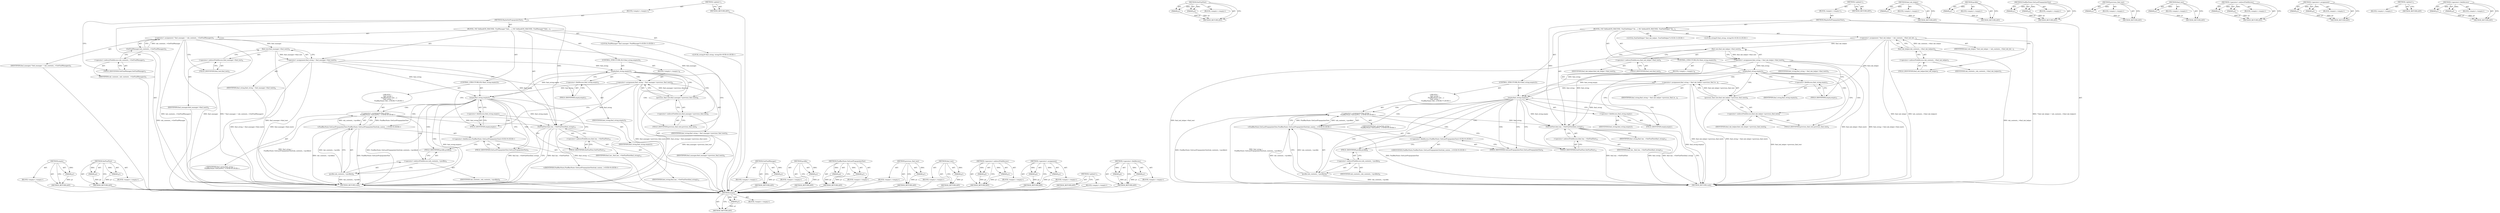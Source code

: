 digraph "&lt;operator&gt;.fieldAccess" {
vulnerable_94 [label=<(METHOD,empty)>];
vulnerable_95 [label=<(PARAM,p1)>];
vulnerable_96 [label=<(BLOCK,&lt;empty&gt;,&lt;empty&gt;)>];
vulnerable_97 [label=<(METHOD_RETURN,ANY)>];
vulnerable_116 [label=<(METHOD,SetFindText)>];
vulnerable_117 [label=<(PARAM,p1)>];
vulnerable_118 [label=<(PARAM,p2)>];
vulnerable_119 [label=<(BLOCK,&lt;empty&gt;,&lt;empty&gt;)>];
vulnerable_120 [label=<(METHOD_RETURN,ANY)>];
vulnerable_6 [label=<(METHOD,&lt;global&gt;)<SUB>1</SUB>>];
vulnerable_7 [label=<(BLOCK,&lt;empty&gt;,&lt;empty&gt;)<SUB>1</SUB>>];
vulnerable_8 [label=<(METHOD,MaybeSetPrepopulateText)<SUB>1</SUB>>];
vulnerable_9 [label=<(BLOCK,{
 #if !defined(OS_MACOSX)
  FindManager* find_...,{
 #if !defined(OS_MACOSX)
  FindManager* find_...)<SUB>1</SUB>>];
vulnerable_10 [label="<(LOCAL,FindManager* find_manager: FindManager*)<SUB>3</SUB>>"];
vulnerable_11 [label=<(&lt;operator&gt;.assignment,* find_manager = tab_contents_-&gt;GetFindManager())<SUB>3</SUB>>];
vulnerable_12 [label=<(IDENTIFIER,find_manager,* find_manager = tab_contents_-&gt;GetFindManager())<SUB>3</SUB>>];
vulnerable_13 [label=<(GetFindManager,tab_contents_-&gt;GetFindManager())<SUB>3</SUB>>];
vulnerable_14 [label=<(&lt;operator&gt;.indirectFieldAccess,tab_contents_-&gt;GetFindManager)<SUB>3</SUB>>];
vulnerable_15 [label=<(IDENTIFIER,tab_contents_,tab_contents_-&gt;GetFindManager())<SUB>3</SUB>>];
vulnerable_16 [label=<(FIELD_IDENTIFIER,GetFindManager,GetFindManager)<SUB>3</SUB>>];
vulnerable_17 [label="<(LOCAL,string16 find_string: string16)<SUB>4</SUB>>"];
vulnerable_18 [label=<(&lt;operator&gt;.assignment,find_string = find_manager-&gt;find_text())<SUB>4</SUB>>];
vulnerable_19 [label=<(IDENTIFIER,find_string,find_string = find_manager-&gt;find_text())<SUB>4</SUB>>];
vulnerable_20 [label=<(find_text,find_manager-&gt;find_text())<SUB>4</SUB>>];
vulnerable_21 [label=<(&lt;operator&gt;.indirectFieldAccess,find_manager-&gt;find_text)<SUB>4</SUB>>];
vulnerable_22 [label=<(IDENTIFIER,find_manager,find_manager-&gt;find_text())<SUB>4</SUB>>];
vulnerable_23 [label=<(FIELD_IDENTIFIER,find_text,find_text)<SUB>4</SUB>>];
vulnerable_24 [label=<(CONTROL_STRUCTURE,IF,if (find_string.empty()))<SUB>5</SUB>>];
vulnerable_25 [label=<(empty,find_string.empty())<SUB>5</SUB>>];
vulnerable_26 [label=<(&lt;operator&gt;.fieldAccess,find_string.empty)<SUB>5</SUB>>];
vulnerable_27 [label=<(IDENTIFIER,find_string,find_string.empty())<SUB>5</SUB>>];
vulnerable_28 [label=<(FIELD_IDENTIFIER,empty,empty)<SUB>5</SUB>>];
vulnerable_29 [label=<(BLOCK,&lt;empty&gt;,&lt;empty&gt;)<SUB>6</SUB>>];
vulnerable_30 [label=<(&lt;operator&gt;.assignment,find_string = find_manager-&gt;previous_find_text())<SUB>6</SUB>>];
vulnerable_31 [label=<(IDENTIFIER,find_string,find_string = find_manager-&gt;previous_find_text())<SUB>6</SUB>>];
vulnerable_32 [label=<(previous_find_text,find_manager-&gt;previous_find_text())<SUB>6</SUB>>];
vulnerable_33 [label=<(&lt;operator&gt;.indirectFieldAccess,find_manager-&gt;previous_find_text)<SUB>6</SUB>>];
vulnerable_34 [label=<(IDENTIFIER,find_manager,find_manager-&gt;previous_find_text())<SUB>6</SUB>>];
vulnerable_35 [label=<(FIELD_IDENTIFIER,previous_find_text,previous_find_text)<SUB>6</SUB>>];
vulnerable_36 [label=<(CONTROL_STRUCTURE,IF,if (find_string.empty()))<SUB>7</SUB>>];
vulnerable_37 [label=<(empty,find_string.empty())<SUB>7</SUB>>];
vulnerable_38 [label=<(&lt;operator&gt;.fieldAccess,find_string.empty)<SUB>7</SUB>>];
vulnerable_39 [label=<(IDENTIFIER,find_string,find_string.empty())<SUB>7</SUB>>];
vulnerable_40 [label=<(FIELD_IDENTIFIER,empty,empty)<SUB>7</SUB>>];
vulnerable_41 [label="<(BLOCK,{
     find_string =
         FindBarState::Get...,{
     find_string =
         FindBarState::Get...)<SUB>7</SUB>>"];
vulnerable_42 [label="<(&lt;operator&gt;.assignment,find_string =
         FindBarState::GetLastPre...)<SUB>8</SUB>>"];
vulnerable_43 [label="<(IDENTIFIER,find_string,find_string =
         FindBarState::GetLastPre...)<SUB>8</SUB>>"];
vulnerable_44 [label="<(FindBarState.GetLastPrepopulateText,FindBarState::GetLastPrepopulateText(tab_conten...)<SUB>9</SUB>>"];
vulnerable_45 [label="<(&lt;operator&gt;.fieldAccess,FindBarState::GetLastPrepopulateText)<SUB>9</SUB>>"];
vulnerable_46 [label="<(IDENTIFIER,FindBarState,FindBarState::GetLastPrepopulateText(tab_conten...)<SUB>9</SUB>>"];
vulnerable_47 [label=<(FIELD_IDENTIFIER,GetLastPrepopulateText,GetLastPrepopulateText)<SUB>9</SUB>>];
vulnerable_48 [label=<(profile,tab_contents_-&gt;profile())<SUB>9</SUB>>];
vulnerable_49 [label=<(&lt;operator&gt;.indirectFieldAccess,tab_contents_-&gt;profile)<SUB>9</SUB>>];
vulnerable_50 [label=<(IDENTIFIER,tab_contents_,tab_contents_-&gt;profile())<SUB>9</SUB>>];
vulnerable_51 [label=<(FIELD_IDENTIFIER,profile,profile)<SUB>9</SUB>>];
vulnerable_52 [label=<(SetFindText,find_bar_-&gt;SetFindText(find_string))<SUB>12</SUB>>];
vulnerable_53 [label=<(&lt;operator&gt;.indirectFieldAccess,find_bar_-&gt;SetFindText)<SUB>12</SUB>>];
vulnerable_54 [label=<(IDENTIFIER,find_bar_,find_bar_-&gt;SetFindText(find_string))<SUB>12</SUB>>];
vulnerable_55 [label=<(FIELD_IDENTIFIER,SetFindText,SetFindText)<SUB>12</SUB>>];
vulnerable_56 [label=<(IDENTIFIER,find_string,find_bar_-&gt;SetFindText(find_string))<SUB>12</SUB>>];
vulnerable_57 [label=<(METHOD_RETURN,void)<SUB>1</SUB>>];
vulnerable_59 [label=<(METHOD_RETURN,ANY)<SUB>1</SUB>>];
vulnerable_81 [label=<(METHOD,GetFindManager)>];
vulnerable_82 [label=<(PARAM,p1)>];
vulnerable_83 [label=<(BLOCK,&lt;empty&gt;,&lt;empty&gt;)>];
vulnerable_84 [label=<(METHOD_RETURN,ANY)>];
vulnerable_112 [label=<(METHOD,profile)>];
vulnerable_113 [label=<(PARAM,p1)>];
vulnerable_114 [label=<(BLOCK,&lt;empty&gt;,&lt;empty&gt;)>];
vulnerable_115 [label=<(METHOD_RETURN,ANY)>];
vulnerable_107 [label=<(METHOD,FindBarState.GetLastPrepopulateText)>];
vulnerable_108 [label=<(PARAM,p1)>];
vulnerable_109 [label=<(PARAM,p2)>];
vulnerable_110 [label=<(BLOCK,&lt;empty&gt;,&lt;empty&gt;)>];
vulnerable_111 [label=<(METHOD_RETURN,ANY)>];
vulnerable_103 [label=<(METHOD,previous_find_text)>];
vulnerable_104 [label=<(PARAM,p1)>];
vulnerable_105 [label=<(BLOCK,&lt;empty&gt;,&lt;empty&gt;)>];
vulnerable_106 [label=<(METHOD_RETURN,ANY)>];
vulnerable_90 [label=<(METHOD,find_text)>];
vulnerable_91 [label=<(PARAM,p1)>];
vulnerable_92 [label=<(BLOCK,&lt;empty&gt;,&lt;empty&gt;)>];
vulnerable_93 [label=<(METHOD_RETURN,ANY)>];
vulnerable_85 [label=<(METHOD,&lt;operator&gt;.indirectFieldAccess)>];
vulnerable_86 [label=<(PARAM,p1)>];
vulnerable_87 [label=<(PARAM,p2)>];
vulnerable_88 [label=<(BLOCK,&lt;empty&gt;,&lt;empty&gt;)>];
vulnerable_89 [label=<(METHOD_RETURN,ANY)>];
vulnerable_76 [label=<(METHOD,&lt;operator&gt;.assignment)>];
vulnerable_77 [label=<(PARAM,p1)>];
vulnerable_78 [label=<(PARAM,p2)>];
vulnerable_79 [label=<(BLOCK,&lt;empty&gt;,&lt;empty&gt;)>];
vulnerable_80 [label=<(METHOD_RETURN,ANY)>];
vulnerable_70 [label=<(METHOD,&lt;global&gt;)<SUB>1</SUB>>];
vulnerable_71 [label=<(BLOCK,&lt;empty&gt;,&lt;empty&gt;)>];
vulnerable_72 [label=<(METHOD_RETURN,ANY)>];
vulnerable_98 [label=<(METHOD,&lt;operator&gt;.fieldAccess)>];
vulnerable_99 [label=<(PARAM,p1)>];
vulnerable_100 [label=<(PARAM,p2)>];
vulnerable_101 [label=<(BLOCK,&lt;empty&gt;,&lt;empty&gt;)>];
vulnerable_102 [label=<(METHOD_RETURN,ANY)>];
fixed_94 [label=<(METHOD,empty)>];
fixed_95 [label=<(PARAM,p1)>];
fixed_96 [label=<(BLOCK,&lt;empty&gt;,&lt;empty&gt;)>];
fixed_97 [label=<(METHOD_RETURN,ANY)>];
fixed_116 [label=<(METHOD,SetFindText)>];
fixed_117 [label=<(PARAM,p1)>];
fixed_118 [label=<(PARAM,p2)>];
fixed_119 [label=<(BLOCK,&lt;empty&gt;,&lt;empty&gt;)>];
fixed_120 [label=<(METHOD_RETURN,ANY)>];
fixed_6 [label=<(METHOD,&lt;global&gt;)<SUB>1</SUB>>];
fixed_7 [label=<(BLOCK,&lt;empty&gt;,&lt;empty&gt;)<SUB>1</SUB>>];
fixed_8 [label=<(METHOD,MaybeSetPrepopulateText)<SUB>1</SUB>>];
fixed_9 [label=<(BLOCK,{
 #if !defined(OS_MACOSX)
  FindTabHelper* fin...,{
 #if !defined(OS_MACOSX)
  FindTabHelper* fin...)<SUB>1</SUB>>];
fixed_10 [label="<(LOCAL,FindTabHelper* find_tab_helper: FindTabHelper*)<SUB>3</SUB>>"];
fixed_11 [label=<(&lt;operator&gt;.assignment,* find_tab_helper = tab_contents_-&gt;find_tab_hel...)<SUB>3</SUB>>];
fixed_12 [label=<(IDENTIFIER,find_tab_helper,* find_tab_helper = tab_contents_-&gt;find_tab_hel...)<SUB>3</SUB>>];
fixed_13 [label=<(find_tab_helper,tab_contents_-&gt;find_tab_helper())<SUB>3</SUB>>];
fixed_14 [label=<(&lt;operator&gt;.indirectFieldAccess,tab_contents_-&gt;find_tab_helper)<SUB>3</SUB>>];
fixed_15 [label=<(IDENTIFIER,tab_contents_,tab_contents_-&gt;find_tab_helper())<SUB>3</SUB>>];
fixed_16 [label=<(FIELD_IDENTIFIER,find_tab_helper,find_tab_helper)<SUB>3</SUB>>];
fixed_17 [label="<(LOCAL,string16 find_string: string16)<SUB>4</SUB>>"];
fixed_18 [label=<(&lt;operator&gt;.assignment,find_string = find_tab_helper-&gt;find_text())<SUB>4</SUB>>];
fixed_19 [label=<(IDENTIFIER,find_string,find_string = find_tab_helper-&gt;find_text())<SUB>4</SUB>>];
fixed_20 [label=<(find_text,find_tab_helper-&gt;find_text())<SUB>4</SUB>>];
fixed_21 [label=<(&lt;operator&gt;.indirectFieldAccess,find_tab_helper-&gt;find_text)<SUB>4</SUB>>];
fixed_22 [label=<(IDENTIFIER,find_tab_helper,find_tab_helper-&gt;find_text())<SUB>4</SUB>>];
fixed_23 [label=<(FIELD_IDENTIFIER,find_text,find_text)<SUB>4</SUB>>];
fixed_24 [label=<(CONTROL_STRUCTURE,IF,if (find_string.empty()))<SUB>5</SUB>>];
fixed_25 [label=<(empty,find_string.empty())<SUB>5</SUB>>];
fixed_26 [label=<(&lt;operator&gt;.fieldAccess,find_string.empty)<SUB>5</SUB>>];
fixed_27 [label=<(IDENTIFIER,find_string,find_string.empty())<SUB>5</SUB>>];
fixed_28 [label=<(FIELD_IDENTIFIER,empty,empty)<SUB>5</SUB>>];
fixed_29 [label=<(BLOCK,&lt;empty&gt;,&lt;empty&gt;)<SUB>6</SUB>>];
fixed_30 [label=<(&lt;operator&gt;.assignment,find_string = find_tab_helper-&gt;previous_find_te...)<SUB>6</SUB>>];
fixed_31 [label=<(IDENTIFIER,find_string,find_string = find_tab_helper-&gt;previous_find_te...)<SUB>6</SUB>>];
fixed_32 [label=<(previous_find_text,find_tab_helper-&gt;previous_find_text())<SUB>6</SUB>>];
fixed_33 [label=<(&lt;operator&gt;.indirectFieldAccess,find_tab_helper-&gt;previous_find_text)<SUB>6</SUB>>];
fixed_34 [label=<(IDENTIFIER,find_tab_helper,find_tab_helper-&gt;previous_find_text())<SUB>6</SUB>>];
fixed_35 [label=<(FIELD_IDENTIFIER,previous_find_text,previous_find_text)<SUB>6</SUB>>];
fixed_36 [label=<(CONTROL_STRUCTURE,IF,if (find_string.empty()))<SUB>7</SUB>>];
fixed_37 [label=<(empty,find_string.empty())<SUB>7</SUB>>];
fixed_38 [label=<(&lt;operator&gt;.fieldAccess,find_string.empty)<SUB>7</SUB>>];
fixed_39 [label=<(IDENTIFIER,find_string,find_string.empty())<SUB>7</SUB>>];
fixed_40 [label=<(FIELD_IDENTIFIER,empty,empty)<SUB>7</SUB>>];
fixed_41 [label="<(BLOCK,{
     find_string =
         FindBarState::Get...,{
     find_string =
         FindBarState::Get...)<SUB>7</SUB>>"];
fixed_42 [label="<(&lt;operator&gt;.assignment,find_string =
         FindBarState::GetLastPre...)<SUB>8</SUB>>"];
fixed_43 [label="<(IDENTIFIER,find_string,find_string =
         FindBarState::GetLastPre...)<SUB>8</SUB>>"];
fixed_44 [label="<(FindBarState.GetLastPrepopulateText,FindBarState::GetLastPrepopulateText(tab_conten...)<SUB>9</SUB>>"];
fixed_45 [label="<(&lt;operator&gt;.fieldAccess,FindBarState::GetLastPrepopulateText)<SUB>9</SUB>>"];
fixed_46 [label="<(IDENTIFIER,FindBarState,FindBarState::GetLastPrepopulateText(tab_conten...)<SUB>9</SUB>>"];
fixed_47 [label=<(FIELD_IDENTIFIER,GetLastPrepopulateText,GetLastPrepopulateText)<SUB>9</SUB>>];
fixed_48 [label=<(profile,tab_contents_-&gt;profile())<SUB>9</SUB>>];
fixed_49 [label=<(&lt;operator&gt;.indirectFieldAccess,tab_contents_-&gt;profile)<SUB>9</SUB>>];
fixed_50 [label=<(IDENTIFIER,tab_contents_,tab_contents_-&gt;profile())<SUB>9</SUB>>];
fixed_51 [label=<(FIELD_IDENTIFIER,profile,profile)<SUB>9</SUB>>];
fixed_52 [label=<(SetFindText,find_bar_-&gt;SetFindText(find_string))<SUB>12</SUB>>];
fixed_53 [label=<(&lt;operator&gt;.indirectFieldAccess,find_bar_-&gt;SetFindText)<SUB>12</SUB>>];
fixed_54 [label=<(IDENTIFIER,find_bar_,find_bar_-&gt;SetFindText(find_string))<SUB>12</SUB>>];
fixed_55 [label=<(FIELD_IDENTIFIER,SetFindText,SetFindText)<SUB>12</SUB>>];
fixed_56 [label=<(IDENTIFIER,find_string,find_bar_-&gt;SetFindText(find_string))<SUB>12</SUB>>];
fixed_57 [label=<(METHOD_RETURN,void)<SUB>1</SUB>>];
fixed_59 [label=<(METHOD_RETURN,ANY)<SUB>1</SUB>>];
fixed_81 [label=<(METHOD,find_tab_helper)>];
fixed_82 [label=<(PARAM,p1)>];
fixed_83 [label=<(BLOCK,&lt;empty&gt;,&lt;empty&gt;)>];
fixed_84 [label=<(METHOD_RETURN,ANY)>];
fixed_112 [label=<(METHOD,profile)>];
fixed_113 [label=<(PARAM,p1)>];
fixed_114 [label=<(BLOCK,&lt;empty&gt;,&lt;empty&gt;)>];
fixed_115 [label=<(METHOD_RETURN,ANY)>];
fixed_107 [label=<(METHOD,FindBarState.GetLastPrepopulateText)>];
fixed_108 [label=<(PARAM,p1)>];
fixed_109 [label=<(PARAM,p2)>];
fixed_110 [label=<(BLOCK,&lt;empty&gt;,&lt;empty&gt;)>];
fixed_111 [label=<(METHOD_RETURN,ANY)>];
fixed_103 [label=<(METHOD,previous_find_text)>];
fixed_104 [label=<(PARAM,p1)>];
fixed_105 [label=<(BLOCK,&lt;empty&gt;,&lt;empty&gt;)>];
fixed_106 [label=<(METHOD_RETURN,ANY)>];
fixed_90 [label=<(METHOD,find_text)>];
fixed_91 [label=<(PARAM,p1)>];
fixed_92 [label=<(BLOCK,&lt;empty&gt;,&lt;empty&gt;)>];
fixed_93 [label=<(METHOD_RETURN,ANY)>];
fixed_85 [label=<(METHOD,&lt;operator&gt;.indirectFieldAccess)>];
fixed_86 [label=<(PARAM,p1)>];
fixed_87 [label=<(PARAM,p2)>];
fixed_88 [label=<(BLOCK,&lt;empty&gt;,&lt;empty&gt;)>];
fixed_89 [label=<(METHOD_RETURN,ANY)>];
fixed_76 [label=<(METHOD,&lt;operator&gt;.assignment)>];
fixed_77 [label=<(PARAM,p1)>];
fixed_78 [label=<(PARAM,p2)>];
fixed_79 [label=<(BLOCK,&lt;empty&gt;,&lt;empty&gt;)>];
fixed_80 [label=<(METHOD_RETURN,ANY)>];
fixed_70 [label=<(METHOD,&lt;global&gt;)<SUB>1</SUB>>];
fixed_71 [label=<(BLOCK,&lt;empty&gt;,&lt;empty&gt;)>];
fixed_72 [label=<(METHOD_RETURN,ANY)>];
fixed_98 [label=<(METHOD,&lt;operator&gt;.fieldAccess)>];
fixed_99 [label=<(PARAM,p1)>];
fixed_100 [label=<(PARAM,p2)>];
fixed_101 [label=<(BLOCK,&lt;empty&gt;,&lt;empty&gt;)>];
fixed_102 [label=<(METHOD_RETURN,ANY)>];
vulnerable_94 -> vulnerable_95  [key=0, label="AST: "];
vulnerable_94 -> vulnerable_95  [key=1, label="DDG: "];
vulnerable_94 -> vulnerable_96  [key=0, label="AST: "];
vulnerable_94 -> vulnerable_97  [key=0, label="AST: "];
vulnerable_94 -> vulnerable_97  [key=1, label="CFG: "];
vulnerable_95 -> vulnerable_97  [key=0, label="DDG: p1"];
vulnerable_96 -> fixed_94  [key=0];
vulnerable_97 -> fixed_94  [key=0];
vulnerable_116 -> vulnerable_117  [key=0, label="AST: "];
vulnerable_116 -> vulnerable_117  [key=1, label="DDG: "];
vulnerable_116 -> vulnerable_119  [key=0, label="AST: "];
vulnerable_116 -> vulnerable_118  [key=0, label="AST: "];
vulnerable_116 -> vulnerable_118  [key=1, label="DDG: "];
vulnerable_116 -> vulnerable_120  [key=0, label="AST: "];
vulnerable_116 -> vulnerable_120  [key=1, label="CFG: "];
vulnerable_117 -> vulnerable_120  [key=0, label="DDG: p1"];
vulnerable_118 -> vulnerable_120  [key=0, label="DDG: p2"];
vulnerable_119 -> fixed_94  [key=0];
vulnerable_120 -> fixed_94  [key=0];
vulnerable_6 -> vulnerable_7  [key=0, label="AST: "];
vulnerable_6 -> vulnerable_59  [key=0, label="AST: "];
vulnerable_6 -> vulnerable_59  [key=1, label="CFG: "];
vulnerable_7 -> vulnerable_8  [key=0, label="AST: "];
vulnerable_8 -> vulnerable_9  [key=0, label="AST: "];
vulnerable_8 -> vulnerable_57  [key=0, label="AST: "];
vulnerable_8 -> vulnerable_16  [key=0, label="CFG: "];
vulnerable_8 -> vulnerable_52  [key=0, label="DDG: "];
vulnerable_9 -> vulnerable_10  [key=0, label="AST: "];
vulnerable_9 -> vulnerable_11  [key=0, label="AST: "];
vulnerable_9 -> vulnerable_17  [key=0, label="AST: "];
vulnerable_9 -> vulnerable_18  [key=0, label="AST: "];
vulnerable_9 -> vulnerable_24  [key=0, label="AST: "];
vulnerable_9 -> vulnerable_36  [key=0, label="AST: "];
vulnerable_9 -> vulnerable_52  [key=0, label="AST: "];
vulnerable_10 -> fixed_94  [key=0];
vulnerable_11 -> vulnerable_12  [key=0, label="AST: "];
vulnerable_11 -> vulnerable_13  [key=0, label="AST: "];
vulnerable_11 -> vulnerable_23  [key=0, label="CFG: "];
vulnerable_11 -> vulnerable_57  [key=0, label="DDG: find_manager"];
vulnerable_11 -> vulnerable_57  [key=1, label="DDG: tab_contents_-&gt;GetFindManager()"];
vulnerable_11 -> vulnerable_57  [key=2, label="DDG: * find_manager = tab_contents_-&gt;GetFindManager()"];
vulnerable_11 -> vulnerable_20  [key=0, label="DDG: find_manager"];
vulnerable_11 -> vulnerable_32  [key=0, label="DDG: find_manager"];
vulnerable_12 -> fixed_94  [key=0];
vulnerable_13 -> vulnerable_14  [key=0, label="AST: "];
vulnerable_13 -> vulnerable_11  [key=0, label="CFG: "];
vulnerable_13 -> vulnerable_11  [key=1, label="DDG: tab_contents_-&gt;GetFindManager"];
vulnerable_13 -> vulnerable_57  [key=0, label="DDG: tab_contents_-&gt;GetFindManager"];
vulnerable_14 -> vulnerable_15  [key=0, label="AST: "];
vulnerable_14 -> vulnerable_16  [key=0, label="AST: "];
vulnerable_14 -> vulnerable_13  [key=0, label="CFG: "];
vulnerable_15 -> fixed_94  [key=0];
vulnerable_16 -> vulnerable_14  [key=0, label="CFG: "];
vulnerable_17 -> fixed_94  [key=0];
vulnerable_18 -> vulnerable_19  [key=0, label="AST: "];
vulnerable_18 -> vulnerable_20  [key=0, label="AST: "];
vulnerable_18 -> vulnerable_28  [key=0, label="CFG: "];
vulnerable_18 -> vulnerable_57  [key=0, label="DDG: find_manager-&gt;find_text()"];
vulnerable_18 -> vulnerable_57  [key=1, label="DDG: find_string = find_manager-&gt;find_text()"];
vulnerable_18 -> vulnerable_52  [key=0, label="DDG: find_string"];
vulnerable_18 -> vulnerable_25  [key=0, label="DDG: find_string"];
vulnerable_18 -> vulnerable_37  [key=0, label="DDG: find_string"];
vulnerable_19 -> fixed_94  [key=0];
vulnerable_20 -> vulnerable_21  [key=0, label="AST: "];
vulnerable_20 -> vulnerable_18  [key=0, label="CFG: "];
vulnerable_20 -> vulnerable_18  [key=1, label="DDG: find_manager-&gt;find_text"];
vulnerable_20 -> vulnerable_57  [key=0, label="DDG: find_manager-&gt;find_text"];
vulnerable_21 -> vulnerable_22  [key=0, label="AST: "];
vulnerable_21 -> vulnerable_23  [key=0, label="AST: "];
vulnerable_21 -> vulnerable_20  [key=0, label="CFG: "];
vulnerable_22 -> fixed_94  [key=0];
vulnerable_23 -> vulnerable_21  [key=0, label="CFG: "];
vulnerable_24 -> vulnerable_25  [key=0, label="AST: "];
vulnerable_24 -> vulnerable_29  [key=0, label="AST: "];
vulnerable_25 -> vulnerable_26  [key=0, label="AST: "];
vulnerable_25 -> vulnerable_35  [key=0, label="CFG: "];
vulnerable_25 -> vulnerable_35  [key=1, label="CDG: "];
vulnerable_25 -> vulnerable_40  [key=0, label="CFG: "];
vulnerable_25 -> vulnerable_37  [key=0, label="DDG: find_string.empty"];
vulnerable_25 -> vulnerable_30  [key=0, label="CDG: "];
vulnerable_25 -> vulnerable_32  [key=0, label="CDG: "];
vulnerable_25 -> vulnerable_33  [key=0, label="CDG: "];
vulnerable_26 -> vulnerable_27  [key=0, label="AST: "];
vulnerable_26 -> vulnerable_28  [key=0, label="AST: "];
vulnerable_26 -> vulnerable_25  [key=0, label="CFG: "];
vulnerable_27 -> fixed_94  [key=0];
vulnerable_28 -> vulnerable_26  [key=0, label="CFG: "];
vulnerable_29 -> vulnerable_30  [key=0, label="AST: "];
vulnerable_30 -> vulnerable_31  [key=0, label="AST: "];
vulnerable_30 -> vulnerable_32  [key=0, label="AST: "];
vulnerable_30 -> vulnerable_40  [key=0, label="CFG: "];
vulnerable_30 -> vulnerable_57  [key=0, label="DDG: find_manager-&gt;previous_find_text()"];
vulnerable_30 -> vulnerable_57  [key=1, label="DDG: find_string = find_manager-&gt;previous_find_text()"];
vulnerable_30 -> vulnerable_52  [key=0, label="DDG: find_string"];
vulnerable_30 -> vulnerable_37  [key=0, label="DDG: find_string"];
vulnerable_31 -> fixed_94  [key=0];
vulnerable_32 -> vulnerable_33  [key=0, label="AST: "];
vulnerable_32 -> vulnerable_30  [key=0, label="CFG: "];
vulnerable_32 -> vulnerable_30  [key=1, label="DDG: find_manager-&gt;previous_find_text"];
vulnerable_32 -> vulnerable_57  [key=0, label="DDG: find_manager-&gt;previous_find_text"];
vulnerable_33 -> vulnerable_34  [key=0, label="AST: "];
vulnerable_33 -> vulnerable_35  [key=0, label="AST: "];
vulnerable_33 -> vulnerable_32  [key=0, label="CFG: "];
vulnerable_34 -> fixed_94  [key=0];
vulnerable_35 -> vulnerable_33  [key=0, label="CFG: "];
vulnerable_36 -> vulnerable_37  [key=0, label="AST: "];
vulnerable_36 -> vulnerable_41  [key=0, label="AST: "];
vulnerable_37 -> vulnerable_38  [key=0, label="AST: "];
vulnerable_37 -> vulnerable_47  [key=0, label="CFG: "];
vulnerable_37 -> vulnerable_47  [key=1, label="CDG: "];
vulnerable_37 -> vulnerable_55  [key=0, label="CFG: "];
vulnerable_37 -> vulnerable_57  [key=0, label="DDG: find_string.empty()"];
vulnerable_37 -> vulnerable_52  [key=0, label="DDG: find_string.empty"];
vulnerable_37 -> vulnerable_48  [key=0, label="CDG: "];
vulnerable_37 -> vulnerable_49  [key=0, label="CDG: "];
vulnerable_37 -> vulnerable_42  [key=0, label="CDG: "];
vulnerable_37 -> vulnerable_51  [key=0, label="CDG: "];
vulnerable_37 -> vulnerable_44  [key=0, label="CDG: "];
vulnerable_37 -> vulnerable_45  [key=0, label="CDG: "];
vulnerable_38 -> vulnerable_39  [key=0, label="AST: "];
vulnerable_38 -> vulnerable_40  [key=0, label="AST: "];
vulnerable_38 -> vulnerable_37  [key=0, label="CFG: "];
vulnerable_39 -> fixed_94  [key=0];
vulnerable_40 -> vulnerable_38  [key=0, label="CFG: "];
vulnerable_41 -> vulnerable_42  [key=0, label="AST: "];
vulnerable_42 -> vulnerable_43  [key=0, label="AST: "];
vulnerable_42 -> vulnerable_44  [key=0, label="AST: "];
vulnerable_42 -> vulnerable_55  [key=0, label="CFG: "];
vulnerable_42 -> vulnerable_57  [key=0, label="DDG: FindBarState::GetLastPrepopulateText(tab_contents_-&gt;profile())"];
vulnerable_42 -> vulnerable_57  [key=1, label="DDG: find_string =
         FindBarState::GetLastPrepopulateText(tab_contents_-&gt;profile())"];
vulnerable_42 -> vulnerable_52  [key=0, label="DDG: find_string"];
vulnerable_43 -> fixed_94  [key=0];
vulnerable_44 -> vulnerable_45  [key=0, label="AST: "];
vulnerable_44 -> vulnerable_48  [key=0, label="AST: "];
vulnerable_44 -> vulnerable_42  [key=0, label="CFG: "];
vulnerable_44 -> vulnerable_42  [key=1, label="DDG: FindBarState::GetLastPrepopulateText"];
vulnerable_44 -> vulnerable_42  [key=2, label="DDG: tab_contents_-&gt;profile()"];
vulnerable_44 -> vulnerable_57  [key=0, label="DDG: FindBarState::GetLastPrepopulateText"];
vulnerable_44 -> vulnerable_57  [key=1, label="DDG: tab_contents_-&gt;profile()"];
vulnerable_45 -> vulnerable_46  [key=0, label="AST: "];
vulnerable_45 -> vulnerable_47  [key=0, label="AST: "];
vulnerable_45 -> vulnerable_51  [key=0, label="CFG: "];
vulnerable_46 -> fixed_94  [key=0];
vulnerable_47 -> vulnerable_45  [key=0, label="CFG: "];
vulnerable_48 -> vulnerable_49  [key=0, label="AST: "];
vulnerable_48 -> vulnerable_44  [key=0, label="CFG: "];
vulnerable_48 -> vulnerable_44  [key=1, label="DDG: tab_contents_-&gt;profile"];
vulnerable_48 -> vulnerable_57  [key=0, label="DDG: tab_contents_-&gt;profile"];
vulnerable_49 -> vulnerable_50  [key=0, label="AST: "];
vulnerable_49 -> vulnerable_51  [key=0, label="AST: "];
vulnerable_49 -> vulnerable_48  [key=0, label="CFG: "];
vulnerable_50 -> fixed_94  [key=0];
vulnerable_51 -> vulnerable_49  [key=0, label="CFG: "];
vulnerable_52 -> vulnerable_53  [key=0, label="AST: "];
vulnerable_52 -> vulnerable_56  [key=0, label="AST: "];
vulnerable_52 -> vulnerable_57  [key=0, label="CFG: "];
vulnerable_52 -> vulnerable_57  [key=1, label="DDG: find_bar_-&gt;SetFindText"];
vulnerable_52 -> vulnerable_57  [key=2, label="DDG: find_string"];
vulnerable_52 -> vulnerable_57  [key=3, label="DDG: find_bar_-&gt;SetFindText(find_string)"];
vulnerable_53 -> vulnerable_54  [key=0, label="AST: "];
vulnerable_53 -> vulnerable_55  [key=0, label="AST: "];
vulnerable_53 -> vulnerable_52  [key=0, label="CFG: "];
vulnerable_54 -> fixed_94  [key=0];
vulnerable_55 -> vulnerable_53  [key=0, label="CFG: "];
vulnerable_56 -> fixed_94  [key=0];
vulnerable_57 -> fixed_94  [key=0];
vulnerable_59 -> fixed_94  [key=0];
vulnerable_81 -> vulnerable_82  [key=0, label="AST: "];
vulnerable_81 -> vulnerable_82  [key=1, label="DDG: "];
vulnerable_81 -> vulnerable_83  [key=0, label="AST: "];
vulnerable_81 -> vulnerable_84  [key=0, label="AST: "];
vulnerable_81 -> vulnerable_84  [key=1, label="CFG: "];
vulnerable_82 -> vulnerable_84  [key=0, label="DDG: p1"];
vulnerable_83 -> fixed_94  [key=0];
vulnerable_84 -> fixed_94  [key=0];
vulnerable_112 -> vulnerable_113  [key=0, label="AST: "];
vulnerable_112 -> vulnerable_113  [key=1, label="DDG: "];
vulnerable_112 -> vulnerable_114  [key=0, label="AST: "];
vulnerable_112 -> vulnerable_115  [key=0, label="AST: "];
vulnerable_112 -> vulnerable_115  [key=1, label="CFG: "];
vulnerable_113 -> vulnerable_115  [key=0, label="DDG: p1"];
vulnerable_114 -> fixed_94  [key=0];
vulnerable_115 -> fixed_94  [key=0];
vulnerable_107 -> vulnerable_108  [key=0, label="AST: "];
vulnerable_107 -> vulnerable_108  [key=1, label="DDG: "];
vulnerable_107 -> vulnerable_110  [key=0, label="AST: "];
vulnerable_107 -> vulnerable_109  [key=0, label="AST: "];
vulnerable_107 -> vulnerable_109  [key=1, label="DDG: "];
vulnerable_107 -> vulnerable_111  [key=0, label="AST: "];
vulnerable_107 -> vulnerable_111  [key=1, label="CFG: "];
vulnerable_108 -> vulnerable_111  [key=0, label="DDG: p1"];
vulnerable_109 -> vulnerable_111  [key=0, label="DDG: p2"];
vulnerable_110 -> fixed_94  [key=0];
vulnerable_111 -> fixed_94  [key=0];
vulnerable_103 -> vulnerable_104  [key=0, label="AST: "];
vulnerable_103 -> vulnerable_104  [key=1, label="DDG: "];
vulnerable_103 -> vulnerable_105  [key=0, label="AST: "];
vulnerable_103 -> vulnerable_106  [key=0, label="AST: "];
vulnerable_103 -> vulnerable_106  [key=1, label="CFG: "];
vulnerable_104 -> vulnerable_106  [key=0, label="DDG: p1"];
vulnerable_105 -> fixed_94  [key=0];
vulnerable_106 -> fixed_94  [key=0];
vulnerable_90 -> vulnerable_91  [key=0, label="AST: "];
vulnerable_90 -> vulnerable_91  [key=1, label="DDG: "];
vulnerable_90 -> vulnerable_92  [key=0, label="AST: "];
vulnerable_90 -> vulnerable_93  [key=0, label="AST: "];
vulnerable_90 -> vulnerable_93  [key=1, label="CFG: "];
vulnerable_91 -> vulnerable_93  [key=0, label="DDG: p1"];
vulnerable_92 -> fixed_94  [key=0];
vulnerable_93 -> fixed_94  [key=0];
vulnerable_85 -> vulnerable_86  [key=0, label="AST: "];
vulnerable_85 -> vulnerable_86  [key=1, label="DDG: "];
vulnerable_85 -> vulnerable_88  [key=0, label="AST: "];
vulnerable_85 -> vulnerable_87  [key=0, label="AST: "];
vulnerable_85 -> vulnerable_87  [key=1, label="DDG: "];
vulnerable_85 -> vulnerable_89  [key=0, label="AST: "];
vulnerable_85 -> vulnerable_89  [key=1, label="CFG: "];
vulnerable_86 -> vulnerable_89  [key=0, label="DDG: p1"];
vulnerable_87 -> vulnerable_89  [key=0, label="DDG: p2"];
vulnerable_88 -> fixed_94  [key=0];
vulnerable_89 -> fixed_94  [key=0];
vulnerable_76 -> vulnerable_77  [key=0, label="AST: "];
vulnerable_76 -> vulnerable_77  [key=1, label="DDG: "];
vulnerable_76 -> vulnerable_79  [key=0, label="AST: "];
vulnerable_76 -> vulnerable_78  [key=0, label="AST: "];
vulnerable_76 -> vulnerable_78  [key=1, label="DDG: "];
vulnerable_76 -> vulnerable_80  [key=0, label="AST: "];
vulnerable_76 -> vulnerable_80  [key=1, label="CFG: "];
vulnerable_77 -> vulnerable_80  [key=0, label="DDG: p1"];
vulnerable_78 -> vulnerable_80  [key=0, label="DDG: p2"];
vulnerable_79 -> fixed_94  [key=0];
vulnerable_80 -> fixed_94  [key=0];
vulnerable_70 -> vulnerable_71  [key=0, label="AST: "];
vulnerable_70 -> vulnerable_72  [key=0, label="AST: "];
vulnerable_70 -> vulnerable_72  [key=1, label="CFG: "];
vulnerable_71 -> fixed_94  [key=0];
vulnerable_72 -> fixed_94  [key=0];
vulnerable_98 -> vulnerable_99  [key=0, label="AST: "];
vulnerable_98 -> vulnerable_99  [key=1, label="DDG: "];
vulnerable_98 -> vulnerable_101  [key=0, label="AST: "];
vulnerable_98 -> vulnerable_100  [key=0, label="AST: "];
vulnerable_98 -> vulnerable_100  [key=1, label="DDG: "];
vulnerable_98 -> vulnerable_102  [key=0, label="AST: "];
vulnerable_98 -> vulnerable_102  [key=1, label="CFG: "];
vulnerable_99 -> vulnerable_102  [key=0, label="DDG: p1"];
vulnerable_100 -> vulnerable_102  [key=0, label="DDG: p2"];
vulnerable_101 -> fixed_94  [key=0];
vulnerable_102 -> fixed_94  [key=0];
fixed_94 -> fixed_95  [key=0, label="AST: "];
fixed_94 -> fixed_95  [key=1, label="DDG: "];
fixed_94 -> fixed_96  [key=0, label="AST: "];
fixed_94 -> fixed_97  [key=0, label="AST: "];
fixed_94 -> fixed_97  [key=1, label="CFG: "];
fixed_95 -> fixed_97  [key=0, label="DDG: p1"];
fixed_116 -> fixed_117  [key=0, label="AST: "];
fixed_116 -> fixed_117  [key=1, label="DDG: "];
fixed_116 -> fixed_119  [key=0, label="AST: "];
fixed_116 -> fixed_118  [key=0, label="AST: "];
fixed_116 -> fixed_118  [key=1, label="DDG: "];
fixed_116 -> fixed_120  [key=0, label="AST: "];
fixed_116 -> fixed_120  [key=1, label="CFG: "];
fixed_117 -> fixed_120  [key=0, label="DDG: p1"];
fixed_118 -> fixed_120  [key=0, label="DDG: p2"];
fixed_6 -> fixed_7  [key=0, label="AST: "];
fixed_6 -> fixed_59  [key=0, label="AST: "];
fixed_6 -> fixed_59  [key=1, label="CFG: "];
fixed_7 -> fixed_8  [key=0, label="AST: "];
fixed_8 -> fixed_9  [key=0, label="AST: "];
fixed_8 -> fixed_57  [key=0, label="AST: "];
fixed_8 -> fixed_16  [key=0, label="CFG: "];
fixed_8 -> fixed_52  [key=0, label="DDG: "];
fixed_9 -> fixed_10  [key=0, label="AST: "];
fixed_9 -> fixed_11  [key=0, label="AST: "];
fixed_9 -> fixed_17  [key=0, label="AST: "];
fixed_9 -> fixed_18  [key=0, label="AST: "];
fixed_9 -> fixed_24  [key=0, label="AST: "];
fixed_9 -> fixed_36  [key=0, label="AST: "];
fixed_9 -> fixed_52  [key=0, label="AST: "];
fixed_11 -> fixed_12  [key=0, label="AST: "];
fixed_11 -> fixed_13  [key=0, label="AST: "];
fixed_11 -> fixed_23  [key=0, label="CFG: "];
fixed_11 -> fixed_57  [key=0, label="DDG: find_tab_helper"];
fixed_11 -> fixed_57  [key=1, label="DDG: tab_contents_-&gt;find_tab_helper()"];
fixed_11 -> fixed_57  [key=2, label="DDG: * find_tab_helper = tab_contents_-&gt;find_tab_helper()"];
fixed_11 -> fixed_20  [key=0, label="DDG: find_tab_helper"];
fixed_11 -> fixed_32  [key=0, label="DDG: find_tab_helper"];
fixed_13 -> fixed_14  [key=0, label="AST: "];
fixed_13 -> fixed_11  [key=0, label="CFG: "];
fixed_13 -> fixed_11  [key=1, label="DDG: tab_contents_-&gt;find_tab_helper"];
fixed_13 -> fixed_57  [key=0, label="DDG: tab_contents_-&gt;find_tab_helper"];
fixed_14 -> fixed_15  [key=0, label="AST: "];
fixed_14 -> fixed_16  [key=0, label="AST: "];
fixed_14 -> fixed_13  [key=0, label="CFG: "];
fixed_16 -> fixed_14  [key=0, label="CFG: "];
fixed_18 -> fixed_19  [key=0, label="AST: "];
fixed_18 -> fixed_20  [key=0, label="AST: "];
fixed_18 -> fixed_28  [key=0, label="CFG: "];
fixed_18 -> fixed_57  [key=0, label="DDG: find_tab_helper-&gt;find_text()"];
fixed_18 -> fixed_57  [key=1, label="DDG: find_string = find_tab_helper-&gt;find_text()"];
fixed_18 -> fixed_52  [key=0, label="DDG: find_string"];
fixed_18 -> fixed_25  [key=0, label="DDG: find_string"];
fixed_18 -> fixed_37  [key=0, label="DDG: find_string"];
fixed_20 -> fixed_21  [key=0, label="AST: "];
fixed_20 -> fixed_18  [key=0, label="CFG: "];
fixed_20 -> fixed_18  [key=1, label="DDG: find_tab_helper-&gt;find_text"];
fixed_20 -> fixed_57  [key=0, label="DDG: find_tab_helper-&gt;find_text"];
fixed_21 -> fixed_22  [key=0, label="AST: "];
fixed_21 -> fixed_23  [key=0, label="AST: "];
fixed_21 -> fixed_20  [key=0, label="CFG: "];
fixed_23 -> fixed_21  [key=0, label="CFG: "];
fixed_24 -> fixed_25  [key=0, label="AST: "];
fixed_24 -> fixed_29  [key=0, label="AST: "];
fixed_25 -> fixed_26  [key=0, label="AST: "];
fixed_25 -> fixed_35  [key=0, label="CFG: "];
fixed_25 -> fixed_35  [key=1, label="CDG: "];
fixed_25 -> fixed_40  [key=0, label="CFG: "];
fixed_25 -> fixed_37  [key=0, label="DDG: find_string.empty"];
fixed_25 -> fixed_30  [key=0, label="CDG: "];
fixed_25 -> fixed_32  [key=0, label="CDG: "];
fixed_25 -> fixed_33  [key=0, label="CDG: "];
fixed_26 -> fixed_27  [key=0, label="AST: "];
fixed_26 -> fixed_28  [key=0, label="AST: "];
fixed_26 -> fixed_25  [key=0, label="CFG: "];
fixed_28 -> fixed_26  [key=0, label="CFG: "];
fixed_29 -> fixed_30  [key=0, label="AST: "];
fixed_30 -> fixed_31  [key=0, label="AST: "];
fixed_30 -> fixed_32  [key=0, label="AST: "];
fixed_30 -> fixed_40  [key=0, label="CFG: "];
fixed_30 -> fixed_57  [key=0, label="DDG: find_tab_helper-&gt;previous_find_text()"];
fixed_30 -> fixed_57  [key=1, label="DDG: find_string = find_tab_helper-&gt;previous_find_text()"];
fixed_30 -> fixed_52  [key=0, label="DDG: find_string"];
fixed_30 -> fixed_37  [key=0, label="DDG: find_string"];
fixed_32 -> fixed_33  [key=0, label="AST: "];
fixed_32 -> fixed_30  [key=0, label="CFG: "];
fixed_32 -> fixed_30  [key=1, label="DDG: find_tab_helper-&gt;previous_find_text"];
fixed_32 -> fixed_57  [key=0, label="DDG: find_tab_helper-&gt;previous_find_text"];
fixed_33 -> fixed_34  [key=0, label="AST: "];
fixed_33 -> fixed_35  [key=0, label="AST: "];
fixed_33 -> fixed_32  [key=0, label="CFG: "];
fixed_35 -> fixed_33  [key=0, label="CFG: "];
fixed_36 -> fixed_37  [key=0, label="AST: "];
fixed_36 -> fixed_41  [key=0, label="AST: "];
fixed_37 -> fixed_38  [key=0, label="AST: "];
fixed_37 -> fixed_47  [key=0, label="CFG: "];
fixed_37 -> fixed_47  [key=1, label="CDG: "];
fixed_37 -> fixed_55  [key=0, label="CFG: "];
fixed_37 -> fixed_57  [key=0, label="DDG: find_string.empty()"];
fixed_37 -> fixed_52  [key=0, label="DDG: find_string.empty"];
fixed_37 -> fixed_48  [key=0, label="CDG: "];
fixed_37 -> fixed_49  [key=0, label="CDG: "];
fixed_37 -> fixed_42  [key=0, label="CDG: "];
fixed_37 -> fixed_51  [key=0, label="CDG: "];
fixed_37 -> fixed_44  [key=0, label="CDG: "];
fixed_37 -> fixed_45  [key=0, label="CDG: "];
fixed_38 -> fixed_39  [key=0, label="AST: "];
fixed_38 -> fixed_40  [key=0, label="AST: "];
fixed_38 -> fixed_37  [key=0, label="CFG: "];
fixed_40 -> fixed_38  [key=0, label="CFG: "];
fixed_41 -> fixed_42  [key=0, label="AST: "];
fixed_42 -> fixed_43  [key=0, label="AST: "];
fixed_42 -> fixed_44  [key=0, label="AST: "];
fixed_42 -> fixed_55  [key=0, label="CFG: "];
fixed_42 -> fixed_57  [key=0, label="DDG: FindBarState::GetLastPrepopulateText(tab_contents_-&gt;profile())"];
fixed_42 -> fixed_57  [key=1, label="DDG: find_string =
         FindBarState::GetLastPrepopulateText(tab_contents_-&gt;profile())"];
fixed_42 -> fixed_52  [key=0, label="DDG: find_string"];
fixed_44 -> fixed_45  [key=0, label="AST: "];
fixed_44 -> fixed_48  [key=0, label="AST: "];
fixed_44 -> fixed_42  [key=0, label="CFG: "];
fixed_44 -> fixed_42  [key=1, label="DDG: FindBarState::GetLastPrepopulateText"];
fixed_44 -> fixed_42  [key=2, label="DDG: tab_contents_-&gt;profile()"];
fixed_44 -> fixed_57  [key=0, label="DDG: FindBarState::GetLastPrepopulateText"];
fixed_44 -> fixed_57  [key=1, label="DDG: tab_contents_-&gt;profile()"];
fixed_45 -> fixed_46  [key=0, label="AST: "];
fixed_45 -> fixed_47  [key=0, label="AST: "];
fixed_45 -> fixed_51  [key=0, label="CFG: "];
fixed_47 -> fixed_45  [key=0, label="CFG: "];
fixed_48 -> fixed_49  [key=0, label="AST: "];
fixed_48 -> fixed_44  [key=0, label="CFG: "];
fixed_48 -> fixed_44  [key=1, label="DDG: tab_contents_-&gt;profile"];
fixed_48 -> fixed_57  [key=0, label="DDG: tab_contents_-&gt;profile"];
fixed_49 -> fixed_50  [key=0, label="AST: "];
fixed_49 -> fixed_51  [key=0, label="AST: "];
fixed_49 -> fixed_48  [key=0, label="CFG: "];
fixed_51 -> fixed_49  [key=0, label="CFG: "];
fixed_52 -> fixed_53  [key=0, label="AST: "];
fixed_52 -> fixed_56  [key=0, label="AST: "];
fixed_52 -> fixed_57  [key=0, label="CFG: "];
fixed_52 -> fixed_57  [key=1, label="DDG: find_bar_-&gt;SetFindText"];
fixed_52 -> fixed_57  [key=2, label="DDG: find_string"];
fixed_52 -> fixed_57  [key=3, label="DDG: find_bar_-&gt;SetFindText(find_string)"];
fixed_53 -> fixed_54  [key=0, label="AST: "];
fixed_53 -> fixed_55  [key=0, label="AST: "];
fixed_53 -> fixed_52  [key=0, label="CFG: "];
fixed_55 -> fixed_53  [key=0, label="CFG: "];
fixed_81 -> fixed_82  [key=0, label="AST: "];
fixed_81 -> fixed_82  [key=1, label="DDG: "];
fixed_81 -> fixed_83  [key=0, label="AST: "];
fixed_81 -> fixed_84  [key=0, label="AST: "];
fixed_81 -> fixed_84  [key=1, label="CFG: "];
fixed_82 -> fixed_84  [key=0, label="DDG: p1"];
fixed_112 -> fixed_113  [key=0, label="AST: "];
fixed_112 -> fixed_113  [key=1, label="DDG: "];
fixed_112 -> fixed_114  [key=0, label="AST: "];
fixed_112 -> fixed_115  [key=0, label="AST: "];
fixed_112 -> fixed_115  [key=1, label="CFG: "];
fixed_113 -> fixed_115  [key=0, label="DDG: p1"];
fixed_107 -> fixed_108  [key=0, label="AST: "];
fixed_107 -> fixed_108  [key=1, label="DDG: "];
fixed_107 -> fixed_110  [key=0, label="AST: "];
fixed_107 -> fixed_109  [key=0, label="AST: "];
fixed_107 -> fixed_109  [key=1, label="DDG: "];
fixed_107 -> fixed_111  [key=0, label="AST: "];
fixed_107 -> fixed_111  [key=1, label="CFG: "];
fixed_108 -> fixed_111  [key=0, label="DDG: p1"];
fixed_109 -> fixed_111  [key=0, label="DDG: p2"];
fixed_103 -> fixed_104  [key=0, label="AST: "];
fixed_103 -> fixed_104  [key=1, label="DDG: "];
fixed_103 -> fixed_105  [key=0, label="AST: "];
fixed_103 -> fixed_106  [key=0, label="AST: "];
fixed_103 -> fixed_106  [key=1, label="CFG: "];
fixed_104 -> fixed_106  [key=0, label="DDG: p1"];
fixed_90 -> fixed_91  [key=0, label="AST: "];
fixed_90 -> fixed_91  [key=1, label="DDG: "];
fixed_90 -> fixed_92  [key=0, label="AST: "];
fixed_90 -> fixed_93  [key=0, label="AST: "];
fixed_90 -> fixed_93  [key=1, label="CFG: "];
fixed_91 -> fixed_93  [key=0, label="DDG: p1"];
fixed_85 -> fixed_86  [key=0, label="AST: "];
fixed_85 -> fixed_86  [key=1, label="DDG: "];
fixed_85 -> fixed_88  [key=0, label="AST: "];
fixed_85 -> fixed_87  [key=0, label="AST: "];
fixed_85 -> fixed_87  [key=1, label="DDG: "];
fixed_85 -> fixed_89  [key=0, label="AST: "];
fixed_85 -> fixed_89  [key=1, label="CFG: "];
fixed_86 -> fixed_89  [key=0, label="DDG: p1"];
fixed_87 -> fixed_89  [key=0, label="DDG: p2"];
fixed_76 -> fixed_77  [key=0, label="AST: "];
fixed_76 -> fixed_77  [key=1, label="DDG: "];
fixed_76 -> fixed_79  [key=0, label="AST: "];
fixed_76 -> fixed_78  [key=0, label="AST: "];
fixed_76 -> fixed_78  [key=1, label="DDG: "];
fixed_76 -> fixed_80  [key=0, label="AST: "];
fixed_76 -> fixed_80  [key=1, label="CFG: "];
fixed_77 -> fixed_80  [key=0, label="DDG: p1"];
fixed_78 -> fixed_80  [key=0, label="DDG: p2"];
fixed_70 -> fixed_71  [key=0, label="AST: "];
fixed_70 -> fixed_72  [key=0, label="AST: "];
fixed_70 -> fixed_72  [key=1, label="CFG: "];
fixed_98 -> fixed_99  [key=0, label="AST: "];
fixed_98 -> fixed_99  [key=1, label="DDG: "];
fixed_98 -> fixed_101  [key=0, label="AST: "];
fixed_98 -> fixed_100  [key=0, label="AST: "];
fixed_98 -> fixed_100  [key=1, label="DDG: "];
fixed_98 -> fixed_102  [key=0, label="AST: "];
fixed_98 -> fixed_102  [key=1, label="CFG: "];
fixed_99 -> fixed_102  [key=0, label="DDG: p1"];
fixed_100 -> fixed_102  [key=0, label="DDG: p2"];
}
